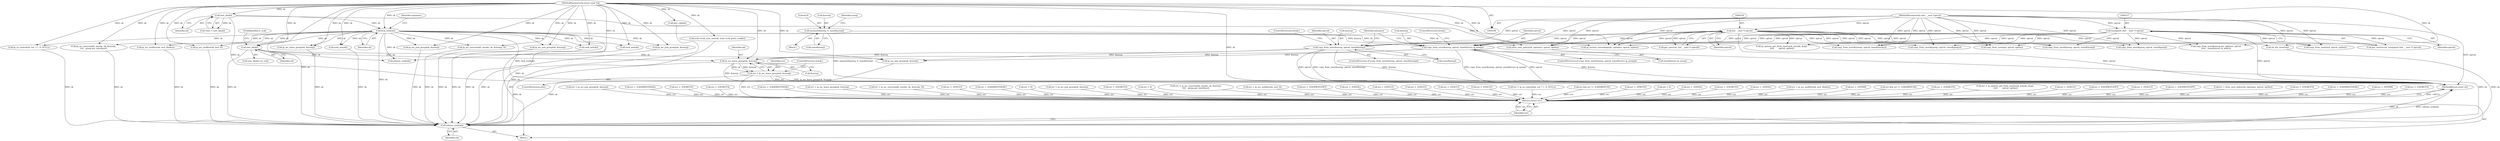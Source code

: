 digraph "0_linux_f6d8bd051c391c1c0458a30b2a7abcd939329259_26@pointer" {
"1000889" [label="(Call,ip_mc_leave_group(sk, &mreq))"];
"1000832" [label="(Call,inet_sk(sk))"];
"1000259" [label="(Call,lock_sock(sk))"];
"1000118" [label="(Call,inet_sk(sk))"];
"1000109" [label="(MethodParameterIn,struct sock *sk)"];
"1000869" [label="(Call,copy_from_user(&mreq, optval, sizeof(struct ip_mreq)))"];
"1000862" [label="(Call,memset(&mreq, 0, sizeof(mreq)))"];
"1000219" [label="(Call,(int __user *) optval)"];
"1000112" [label="(MethodParameterIn,char __user *optval)"];
"1000236" [label="(Call,(unsigned char __user *) optval)"];
"1000853" [label="(Call,copy_from_user(&mreq, optval, sizeof(mreq)))"];
"1000887" [label="(Call,err = ip_mc_leave_group(sk, &mreq))"];
"1001712" [label="(Return,return err;)"];
"1001710" [label="(Call,release_sock(sk))"];
"1000869" [label="(Call,copy_from_user(&mreq, optval, sizeof(struct ip_mreq)))"];
"1000295" [label="(Call,inet_csk(sk))"];
"1000826" [label="(Call,err = -EPROTO)"];
"1000119" [label="(Identifier,sk)"];
"1001715" [label="(Call,release_sock(sk))"];
"1001713" [label="(Identifier,err)"];
"1000831" [label="(Call,inet_sk(sk)->is_icsk)"];
"1000886" [label="(ControlStructure,else)"];
"1000873" [label="(Call,sizeof(struct ip_mreq))"];
"1000863" [label="(Call,&mreq)"];
"1001094" [label="(Call,ip_mc_source(add, omode, sk, &mreqs, 0))"];
"1001618" [label="(Call,ip_ra_control(sk, val ? 1 : 0, NULL))"];
"1000891" [label="(Call,&mreq)"];
"1000256" [label="(Call,err = 0)"];
"1000112" [label="(MethodParameterIn,char __user *optval)"];
"1000871" [label="(Identifier,mreq)"];
"1000785" [label="(Call,err = -EINVAL)"];
"1000500" [label="(Call,sk_dst_reset(sk))"];
"1001442" [label="(Call,err = -ENOBUFS)"];
"1000970" [label="(Call,err = -EINVAL)"];
"1000277" [label="(Call,ip_options_get_from_user(sock_net(sk), &opt,\n \t\t\t\t\t       optval, optlen))"];
"1000234" [label="(Call,get_user(ucval, (unsigned char __user *) optval))"];
"1001711" [label="(Identifier,sk)"];
"1001582" [label="(Call,err = ip_mc_msfilter(sk, msf, ifindex))"];
"1001665" [label="(Call,err = -EPERM)"];
"1000343" [label="(Call,icsk->icsk_sync_mss(sk, icsk->icsk_pmtu_cookie))"];
"1000861" [label="(Block,)"];
"1000857" [label="(Call,sizeof(mreq))"];
"1001071" [label="(Call,err && err != -EADDRINUSE)"];
"1001414" [label="(Call,err = -ENOBUFS)"];
"1000275" [label="(Call,err = ip_options_get_from_user(sock_net(sk), &opt,\n \t\t\t\t\t       optval, optlen))"];
"1000676" [label="(Call,err = -EFAULT)"];
"1000217" [label="(Call,get_user(val, (int __user *) optval))"];
"1000932" [label="(Call,copy_from_user(msf, optval, optlen))"];
"1000559" [label="(Call,err = -ENOPROTOOPT)"];
"1000927" [label="(Call,err = -EFAULT)"];
"1000999" [label="(Call,copy_from_user(&mreqs, optval, sizeof(mreqs)))"];
"1001705" [label="(Call,err = -ENOPROTOOPT)"];
"1001651" [label="(Call,err = xfrm_user_policy(sk, optname, optval, optlen))"];
"1000887" [label="(Call,err = ip_mc_leave_group(sk, &mreq))"];
"1001365" [label="(Call,ip_mc_source(add, omode, sk, &mreqs,\n\t\t\t\t   greqs.gsr_interface))"];
"1001584" [label="(Call,ip_mc_msfilter(sk, msf, ifindex))"];
"1000872" [label="(Identifier,optval)"];
"1000955" [label="(Call,err = -ENOBUFS)"];
"1000977" [label="(Call,ip_mc_msfilter(sk, msf, 0))"];
"1001174" [label="(Call,ip_mc_leave_group(sk, &mreq))"];
"1000832" [label="(Call,inet_sk(sk))"];
"1000862" [label="(Call,memset(&mreq, 0, sizeof(mreq)))"];
"1001712" [label="(Return,return err;)"];
"1000775" [label="(Call,err = -EADDRNOTAVAIL)"];
"1001642" [label="(Call,err = -EPERM)"];
"1000870" [label="(Call,&mreq)"];
"1000893" [label="(ControlStructure,break;)"];
"1001475" [label="(Call,err = -ENOBUFS)"];
"1000856" [label="(Identifier,optval)"];
"1000880" [label="(Call,err = ip_mc_join_group(sk, &mreq))"];
"1000109" [label="(MethodParameterIn,struct sock *sk)"];
"1001225" [label="(Call,err = -EADDRNOTAVAIL)"];
"1001196" [label="(Call,copy_from_user(&greqs, optval, sizeof(greqs)))"];
"1000236" [label="(Call,(unsigned char __user *) optval)"];
"1001424" [label="(Call,copy_from_user(gsf, optval, optlen))"];
"1000116" [label="(Call,*inet = inet_sk(sk))"];
"1000833" [label="(Identifier,sk)"];
"1000922" [label="(Call,err = -ENOBUFS)"];
"1000251" [label="(Call,ip_mroute_setsockopt(sk, optname, optval, optlen))"];
"1000687" [label="(Call,copy_from_user(&mreq, optval, sizeof(mreq)))"];
"1001400" [label="(Call,err = -ENOBUFS)"];
"1001500" [label="(Call,err = -EADDRNOTAVAIL)"];
"1000260" [label="(Identifier,sk)"];
"1000890" [label="(Identifier,sk)"];
"1001172" [label="(Call,err = ip_mc_leave_group(sk, &mreq))"];
"1000750" [label="(Call,sock_net(sk))"];
"1001092" [label="(Call,err = ip_mc_source(add, omode, sk, &mreqs, 0))"];
"1000888" [label="(Identifier,err)"];
"1001066" [label="(Call,ip_mc_join_group(sk, &mreq))"];
"1001119" [label="(Call,copy_from_user(&greq, optval, sizeof(greq)))"];
"1000238" [label="(Identifier,optval)"];
"1000834" [label="(FieldIdentifier,is_icsk)"];
"1000842" [label="(Call,err = -EFAULT)"];
"1000853" [label="(Call,copy_from_user(&mreq, optval, sizeof(mreq)))"];
"1001653" [label="(Call,xfrm_user_policy(sk, optname, optval, optlen))"];
"1001533" [label="(Call,err = -EADDRNOTAVAIL)"];
"1000219" [label="(Call,(int __user *) optval)"];
"1000743" [label="(Call,err = 0)"];
"1001167" [label="(Call,ip_mc_join_group(sk, &mreq))"];
"1000889" [label="(Call,ip_mc_leave_group(sk, &mreq))"];
"1001720" [label="(MethodReturn,static int)"];
"1000708" [label="(Call,copy_from_user(&mreq.imr_address, optval,\n\t\t\t\t\t   sizeof(struct in_addr)))"];
"1000882" [label="(Call,ip_mc_join_group(sk, &mreq))"];
"1000854" [label="(Call,&mreq)"];
"1001165" [label="(Call,err = ip_mc_join_group(sk, &mreq))"];
"1000118" [label="(Call,inet_sk(sk))"];
"1000908" [label="(Call,err = -ENOBUFS)"];
"1000770" [label="(Call,sock_net(sk))"];
"1000878" [label="(Identifier,optname)"];
"1000818" [label="(Call,err = 0)"];
"1001363" [label="(Call,err = ip_mc_source(add, omode, sk, &mreqs,\n\t\t\t\t   greqs.gsr_interface))"];
"1000278" [label="(Call,sock_net(sk))"];
"1000859" [label="(ControlStructure,break;)"];
"1000975" [label="(Call,err = ip_mc_msfilter(sk, msf, 0))"];
"1000221" [label="(Identifier,optval)"];
"1001330" [label="(Call,ip_mc_join_group(sk, &mreq))"];
"1000852" [label="(ControlStructure,if (copy_from_user(&mreq, optval, sizeof(mreq))))"];
"1000537" [label="(Call,err = -ENOPROTOOPT)"];
"1000114" [label="(Block,)"];
"1001710" [label="(Call,release_sock(sk))"];
"1001455" [label="(Call,err = -EINVAL)"];
"1001006" [label="(Call,err = -EFAULT)"];
"1001419" [label="(Call,err = -EFAULT)"];
"1000262" [label="(Identifier,optname)"];
"1001203" [label="(Call,err = -EFAULT)"];
"1001114" [label="(Call,err = -EFAULT)"];
"1000259" [label="(Call,lock_sock(sk))"];
"1000868" [label="(ControlStructure,if (copy_from_user(&mreq, optval, sizeof(struct ip_mreq))))"];
"1000865" [label="(Literal,0)"];
"1001616" [label="(Call,err = ip_ra_control(sk, val ? 1 : 0, NULL))"];
"1001335" [label="(Call,err && err != -EADDRINUSE)"];
"1000866" [label="(Call,sizeof(mreq))"];
"1000875" [label="(ControlStructure,break;)"];
"1000889" -> "1000887"  [label="AST: "];
"1000889" -> "1000891"  [label="CFG: "];
"1000890" -> "1000889"  [label="AST: "];
"1000891" -> "1000889"  [label="AST: "];
"1000887" -> "1000889"  [label="CFG: "];
"1000889" -> "1001720"  [label="DDG: &mreq"];
"1000889" -> "1000887"  [label="DDG: sk"];
"1000889" -> "1000887"  [label="DDG: &mreq"];
"1000832" -> "1000889"  [label="DDG: sk"];
"1000109" -> "1000889"  [label="DDG: sk"];
"1000869" -> "1000889"  [label="DDG: &mreq"];
"1000853" -> "1000889"  [label="DDG: &mreq"];
"1000889" -> "1001710"  [label="DDG: sk"];
"1000832" -> "1000831"  [label="AST: "];
"1000832" -> "1000833"  [label="CFG: "];
"1000833" -> "1000832"  [label="AST: "];
"1000834" -> "1000832"  [label="CFG: "];
"1000259" -> "1000832"  [label="DDG: sk"];
"1000109" -> "1000832"  [label="DDG: sk"];
"1000832" -> "1000882"  [label="DDG: sk"];
"1000832" -> "1001710"  [label="DDG: sk"];
"1000832" -> "1001715"  [label="DDG: sk"];
"1000259" -> "1000114"  [label="AST: "];
"1000259" -> "1000260"  [label="CFG: "];
"1000260" -> "1000259"  [label="AST: "];
"1000262" -> "1000259"  [label="CFG: "];
"1000259" -> "1001720"  [label="DDG: lock_sock(sk)"];
"1000118" -> "1000259"  [label="DDG: sk"];
"1000109" -> "1000259"  [label="DDG: sk"];
"1000259" -> "1000278"  [label="DDG: sk"];
"1000259" -> "1000500"  [label="DDG: sk"];
"1000259" -> "1000750"  [label="DDG: sk"];
"1000259" -> "1000770"  [label="DDG: sk"];
"1000259" -> "1000977"  [label="DDG: sk"];
"1000259" -> "1001066"  [label="DDG: sk"];
"1000259" -> "1001094"  [label="DDG: sk"];
"1000259" -> "1001167"  [label="DDG: sk"];
"1000259" -> "1001174"  [label="DDG: sk"];
"1000259" -> "1001330"  [label="DDG: sk"];
"1000259" -> "1001365"  [label="DDG: sk"];
"1000259" -> "1001584"  [label="DDG: sk"];
"1000259" -> "1001618"  [label="DDG: sk"];
"1000259" -> "1001653"  [label="DDG: sk"];
"1000259" -> "1001710"  [label="DDG: sk"];
"1000259" -> "1001715"  [label="DDG: sk"];
"1000118" -> "1000116"  [label="AST: "];
"1000118" -> "1000119"  [label="CFG: "];
"1000119" -> "1000118"  [label="AST: "];
"1000116" -> "1000118"  [label="CFG: "];
"1000118" -> "1001720"  [label="DDG: sk"];
"1000118" -> "1000116"  [label="DDG: sk"];
"1000109" -> "1000118"  [label="DDG: sk"];
"1000118" -> "1000251"  [label="DDG: sk"];
"1000109" -> "1000108"  [label="AST: "];
"1000109" -> "1001720"  [label="DDG: sk"];
"1000109" -> "1000251"  [label="DDG: sk"];
"1000109" -> "1000278"  [label="DDG: sk"];
"1000109" -> "1000295"  [label="DDG: sk"];
"1000109" -> "1000343"  [label="DDG: sk"];
"1000109" -> "1000500"  [label="DDG: sk"];
"1000109" -> "1000750"  [label="DDG: sk"];
"1000109" -> "1000770"  [label="DDG: sk"];
"1000109" -> "1000882"  [label="DDG: sk"];
"1000109" -> "1000977"  [label="DDG: sk"];
"1000109" -> "1001066"  [label="DDG: sk"];
"1000109" -> "1001094"  [label="DDG: sk"];
"1000109" -> "1001167"  [label="DDG: sk"];
"1000109" -> "1001174"  [label="DDG: sk"];
"1000109" -> "1001330"  [label="DDG: sk"];
"1000109" -> "1001365"  [label="DDG: sk"];
"1000109" -> "1001584"  [label="DDG: sk"];
"1000109" -> "1001618"  [label="DDG: sk"];
"1000109" -> "1001653"  [label="DDG: sk"];
"1000109" -> "1001710"  [label="DDG: sk"];
"1000109" -> "1001715"  [label="DDG: sk"];
"1000869" -> "1000868"  [label="AST: "];
"1000869" -> "1000873"  [label="CFG: "];
"1000870" -> "1000869"  [label="AST: "];
"1000872" -> "1000869"  [label="AST: "];
"1000873" -> "1000869"  [label="AST: "];
"1000875" -> "1000869"  [label="CFG: "];
"1000878" -> "1000869"  [label="CFG: "];
"1000869" -> "1001720"  [label="DDG: optval"];
"1000869" -> "1001720"  [label="DDG: &mreq"];
"1000869" -> "1001720"  [label="DDG: copy_from_user(&mreq, optval, sizeof(struct ip_mreq))"];
"1000862" -> "1000869"  [label="DDG: &mreq"];
"1000219" -> "1000869"  [label="DDG: optval"];
"1000236" -> "1000869"  [label="DDG: optval"];
"1000112" -> "1000869"  [label="DDG: optval"];
"1000869" -> "1000882"  [label="DDG: &mreq"];
"1000862" -> "1000861"  [label="AST: "];
"1000862" -> "1000866"  [label="CFG: "];
"1000863" -> "1000862"  [label="AST: "];
"1000865" -> "1000862"  [label="AST: "];
"1000866" -> "1000862"  [label="AST: "];
"1000871" -> "1000862"  [label="CFG: "];
"1000862" -> "1001720"  [label="DDG: memset(&mreq, 0, sizeof(mreq))"];
"1000219" -> "1000217"  [label="AST: "];
"1000219" -> "1000221"  [label="CFG: "];
"1000220" -> "1000219"  [label="AST: "];
"1000221" -> "1000219"  [label="AST: "];
"1000217" -> "1000219"  [label="CFG: "];
"1000219" -> "1001720"  [label="DDG: optval"];
"1000219" -> "1000217"  [label="DDG: optval"];
"1000112" -> "1000219"  [label="DDG: optval"];
"1000219" -> "1000251"  [label="DDG: optval"];
"1000219" -> "1000277"  [label="DDG: optval"];
"1000219" -> "1000687"  [label="DDG: optval"];
"1000219" -> "1000708"  [label="DDG: optval"];
"1000219" -> "1000853"  [label="DDG: optval"];
"1000219" -> "1000932"  [label="DDG: optval"];
"1000219" -> "1000999"  [label="DDG: optval"];
"1000219" -> "1001119"  [label="DDG: optval"];
"1000219" -> "1001196"  [label="DDG: optval"];
"1000219" -> "1001424"  [label="DDG: optval"];
"1000219" -> "1001653"  [label="DDG: optval"];
"1000112" -> "1000108"  [label="AST: "];
"1000112" -> "1001720"  [label="DDG: optval"];
"1000112" -> "1000236"  [label="DDG: optval"];
"1000112" -> "1000251"  [label="DDG: optval"];
"1000112" -> "1000277"  [label="DDG: optval"];
"1000112" -> "1000687"  [label="DDG: optval"];
"1000112" -> "1000708"  [label="DDG: optval"];
"1000112" -> "1000853"  [label="DDG: optval"];
"1000112" -> "1000932"  [label="DDG: optval"];
"1000112" -> "1000999"  [label="DDG: optval"];
"1000112" -> "1001119"  [label="DDG: optval"];
"1000112" -> "1001196"  [label="DDG: optval"];
"1000112" -> "1001424"  [label="DDG: optval"];
"1000112" -> "1001653"  [label="DDG: optval"];
"1000236" -> "1000234"  [label="AST: "];
"1000236" -> "1000238"  [label="CFG: "];
"1000237" -> "1000236"  [label="AST: "];
"1000238" -> "1000236"  [label="AST: "];
"1000234" -> "1000236"  [label="CFG: "];
"1000236" -> "1001720"  [label="DDG: optval"];
"1000236" -> "1000234"  [label="DDG: optval"];
"1000236" -> "1000251"  [label="DDG: optval"];
"1000236" -> "1000277"  [label="DDG: optval"];
"1000236" -> "1000687"  [label="DDG: optval"];
"1000236" -> "1000708"  [label="DDG: optval"];
"1000236" -> "1000853"  [label="DDG: optval"];
"1000236" -> "1000932"  [label="DDG: optval"];
"1000236" -> "1000999"  [label="DDG: optval"];
"1000236" -> "1001119"  [label="DDG: optval"];
"1000236" -> "1001196"  [label="DDG: optval"];
"1000236" -> "1001424"  [label="DDG: optval"];
"1000236" -> "1001653"  [label="DDG: optval"];
"1000853" -> "1000852"  [label="AST: "];
"1000853" -> "1000857"  [label="CFG: "];
"1000854" -> "1000853"  [label="AST: "];
"1000856" -> "1000853"  [label="AST: "];
"1000857" -> "1000853"  [label="AST: "];
"1000859" -> "1000853"  [label="CFG: "];
"1000878" -> "1000853"  [label="CFG: "];
"1000853" -> "1001720"  [label="DDG: copy_from_user(&mreq, optval, sizeof(mreq))"];
"1000853" -> "1001720"  [label="DDG: &mreq"];
"1000853" -> "1001720"  [label="DDG: optval"];
"1000853" -> "1000882"  [label="DDG: &mreq"];
"1000887" -> "1000886"  [label="AST: "];
"1000888" -> "1000887"  [label="AST: "];
"1000893" -> "1000887"  [label="CFG: "];
"1000887" -> "1001720"  [label="DDG: err"];
"1000887" -> "1001720"  [label="DDG: ip_mc_leave_group(sk, &mreq)"];
"1000887" -> "1001712"  [label="DDG: err"];
"1001712" -> "1000114"  [label="AST: "];
"1001712" -> "1001713"  [label="CFG: "];
"1001713" -> "1001712"  [label="AST: "];
"1001720" -> "1001712"  [label="CFG: "];
"1001712" -> "1001720"  [label="DDG: <RET>"];
"1001713" -> "1001712"  [label="DDG: err"];
"1001642" -> "1001712"  [label="DDG: err"];
"1000559" -> "1001712"  [label="DDG: err"];
"1000826" -> "1001712"  [label="DDG: err"];
"1000676" -> "1001712"  [label="DDG: err"];
"1001475" -> "1001712"  [label="DDG: err"];
"1001006" -> "1001712"  [label="DDG: err"];
"1001582" -> "1001712"  [label="DDG: err"];
"1000785" -> "1001712"  [label="DDG: err"];
"1001335" -> "1001712"  [label="DDG: err"];
"1000256" -> "1001712"  [label="DDG: err"];
"1000955" -> "1001712"  [label="DDG: err"];
"1001442" -> "1001712"  [label="DDG: err"];
"1000908" -> "1001712"  [label="DDG: err"];
"1000842" -> "1001712"  [label="DDG: err"];
"1001165" -> "1001712"  [label="DDG: err"];
"1000880" -> "1001712"  [label="DDG: err"];
"1000775" -> "1001712"  [label="DDG: err"];
"1000743" -> "1001712"  [label="DDG: err"];
"1001414" -> "1001712"  [label="DDG: err"];
"1001533" -> "1001712"  [label="DDG: err"];
"1001705" -> "1001712"  [label="DDG: err"];
"1001172" -> "1001712"  [label="DDG: err"];
"1001071" -> "1001712"  [label="DDG: err"];
"1001665" -> "1001712"  [label="DDG: err"];
"1001455" -> "1001712"  [label="DDG: err"];
"1001114" -> "1001712"  [label="DDG: err"];
"1001363" -> "1001712"  [label="DDG: err"];
"1000970" -> "1001712"  [label="DDG: err"];
"1000275" -> "1001712"  [label="DDG: err"];
"1001203" -> "1001712"  [label="DDG: err"];
"1001616" -> "1001712"  [label="DDG: err"];
"1000922" -> "1001712"  [label="DDG: err"];
"1001225" -> "1001712"  [label="DDG: err"];
"1000818" -> "1001712"  [label="DDG: err"];
"1001092" -> "1001712"  [label="DDG: err"];
"1000975" -> "1001712"  [label="DDG: err"];
"1001651" -> "1001712"  [label="DDG: err"];
"1000927" -> "1001712"  [label="DDG: err"];
"1000537" -> "1001712"  [label="DDG: err"];
"1001500" -> "1001712"  [label="DDG: err"];
"1001419" -> "1001712"  [label="DDG: err"];
"1001400" -> "1001712"  [label="DDG: err"];
"1001710" -> "1000114"  [label="AST: "];
"1001710" -> "1001711"  [label="CFG: "];
"1001711" -> "1001710"  [label="AST: "];
"1001713" -> "1001710"  [label="CFG: "];
"1001710" -> "1001720"  [label="DDG: sk"];
"1001710" -> "1001720"  [label="DDG: release_sock(sk)"];
"1000343" -> "1001710"  [label="DDG: sk"];
"1000295" -> "1001710"  [label="DDG: sk"];
"1001653" -> "1001710"  [label="DDG: sk"];
"1001618" -> "1001710"  [label="DDG: sk"];
"1000500" -> "1001710"  [label="DDG: sk"];
"1000750" -> "1001710"  [label="DDG: sk"];
"1001094" -> "1001710"  [label="DDG: sk"];
"1000882" -> "1001710"  [label="DDG: sk"];
"1001174" -> "1001710"  [label="DDG: sk"];
"1001584" -> "1001710"  [label="DDG: sk"];
"1001066" -> "1001710"  [label="DDG: sk"];
"1001167" -> "1001710"  [label="DDG: sk"];
"1001330" -> "1001710"  [label="DDG: sk"];
"1000977" -> "1001710"  [label="DDG: sk"];
"1000278" -> "1001710"  [label="DDG: sk"];
"1001365" -> "1001710"  [label="DDG: sk"];
"1000770" -> "1001710"  [label="DDG: sk"];
}

